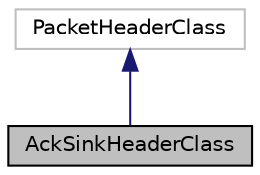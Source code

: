 digraph "AckSinkHeaderClass"
{
 // LATEX_PDF_SIZE
  edge [fontname="Helvetica",fontsize="10",labelfontname="Helvetica",labelfontsize="10"];
  node [fontname="Helvetica",fontsize="10",shape=record];
  Node1 [label="AckSinkHeaderClass",height=0.2,width=0.4,color="black", fillcolor="grey75", style="filled", fontcolor="black",tooltip="Class that describe the Header of ACK sent by the sink."];
  Node2 -> Node1 [dir="back",color="midnightblue",fontsize="10",style="solid",fontname="Helvetica"];
  Node2 [label="PacketHeaderClass",height=0.2,width=0.4,color="grey75", fillcolor="white", style="filled",tooltip=" "];
}
